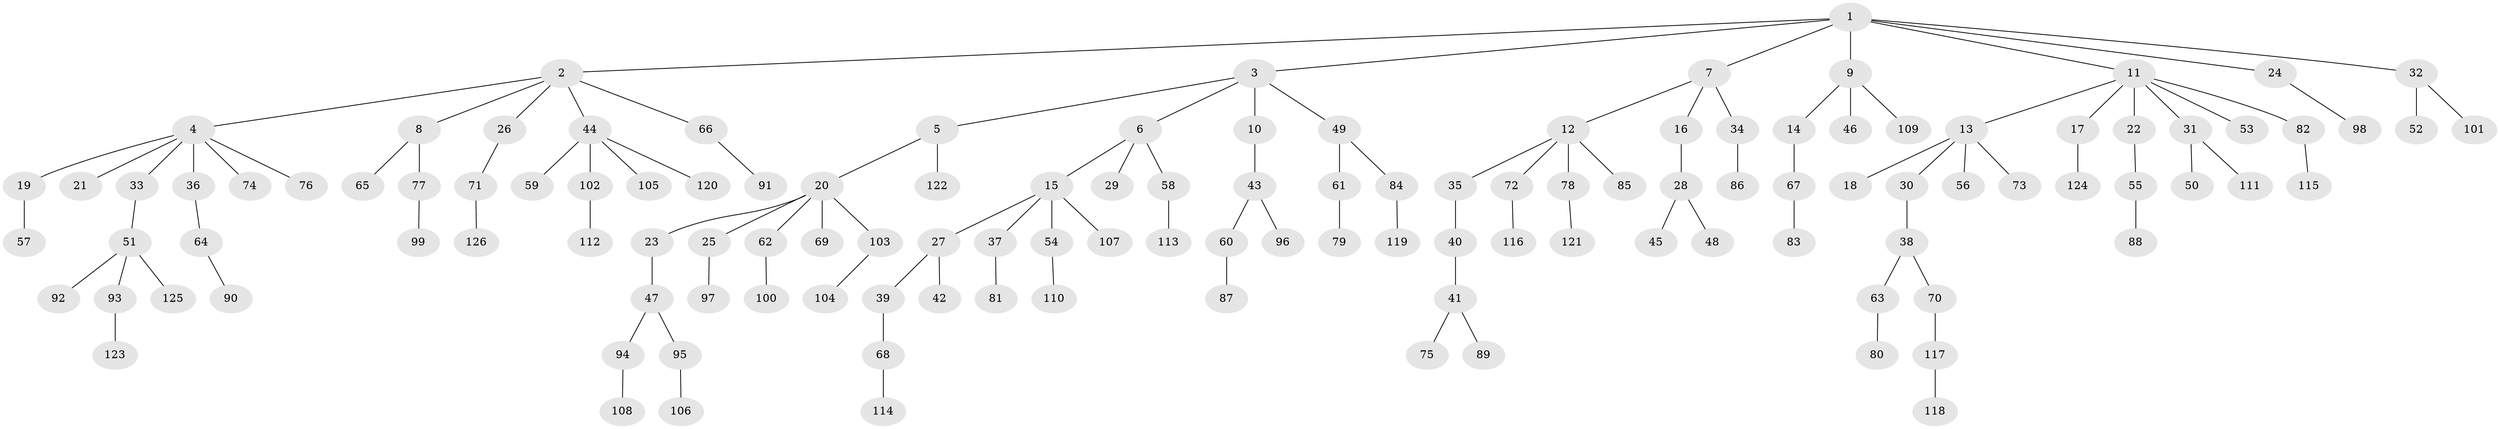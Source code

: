 // coarse degree distribution, {7: 0.013157894736842105, 5: 0.02631578947368421, 4: 0.06578947368421052, 2: 0.23684210526315788, 6: 0.039473684210526314, 3: 0.07894736842105263, 1: 0.5394736842105263}
// Generated by graph-tools (version 1.1) at 2025/37/03/04/25 23:37:22]
// undirected, 126 vertices, 125 edges
graph export_dot {
  node [color=gray90,style=filled];
  1;
  2;
  3;
  4;
  5;
  6;
  7;
  8;
  9;
  10;
  11;
  12;
  13;
  14;
  15;
  16;
  17;
  18;
  19;
  20;
  21;
  22;
  23;
  24;
  25;
  26;
  27;
  28;
  29;
  30;
  31;
  32;
  33;
  34;
  35;
  36;
  37;
  38;
  39;
  40;
  41;
  42;
  43;
  44;
  45;
  46;
  47;
  48;
  49;
  50;
  51;
  52;
  53;
  54;
  55;
  56;
  57;
  58;
  59;
  60;
  61;
  62;
  63;
  64;
  65;
  66;
  67;
  68;
  69;
  70;
  71;
  72;
  73;
  74;
  75;
  76;
  77;
  78;
  79;
  80;
  81;
  82;
  83;
  84;
  85;
  86;
  87;
  88;
  89;
  90;
  91;
  92;
  93;
  94;
  95;
  96;
  97;
  98;
  99;
  100;
  101;
  102;
  103;
  104;
  105;
  106;
  107;
  108;
  109;
  110;
  111;
  112;
  113;
  114;
  115;
  116;
  117;
  118;
  119;
  120;
  121;
  122;
  123;
  124;
  125;
  126;
  1 -- 2;
  1 -- 3;
  1 -- 7;
  1 -- 9;
  1 -- 11;
  1 -- 24;
  1 -- 32;
  2 -- 4;
  2 -- 8;
  2 -- 26;
  2 -- 44;
  2 -- 66;
  3 -- 5;
  3 -- 6;
  3 -- 10;
  3 -- 49;
  4 -- 19;
  4 -- 21;
  4 -- 33;
  4 -- 36;
  4 -- 74;
  4 -- 76;
  5 -- 20;
  5 -- 122;
  6 -- 15;
  6 -- 29;
  6 -- 58;
  7 -- 12;
  7 -- 16;
  7 -- 34;
  8 -- 65;
  8 -- 77;
  9 -- 14;
  9 -- 46;
  9 -- 109;
  10 -- 43;
  11 -- 13;
  11 -- 17;
  11 -- 22;
  11 -- 31;
  11 -- 53;
  11 -- 82;
  12 -- 35;
  12 -- 72;
  12 -- 78;
  12 -- 85;
  13 -- 18;
  13 -- 30;
  13 -- 56;
  13 -- 73;
  14 -- 67;
  15 -- 27;
  15 -- 37;
  15 -- 54;
  15 -- 107;
  16 -- 28;
  17 -- 124;
  19 -- 57;
  20 -- 23;
  20 -- 25;
  20 -- 62;
  20 -- 69;
  20 -- 103;
  22 -- 55;
  23 -- 47;
  24 -- 98;
  25 -- 97;
  26 -- 71;
  27 -- 39;
  27 -- 42;
  28 -- 45;
  28 -- 48;
  30 -- 38;
  31 -- 50;
  31 -- 111;
  32 -- 52;
  32 -- 101;
  33 -- 51;
  34 -- 86;
  35 -- 40;
  36 -- 64;
  37 -- 81;
  38 -- 63;
  38 -- 70;
  39 -- 68;
  40 -- 41;
  41 -- 75;
  41 -- 89;
  43 -- 60;
  43 -- 96;
  44 -- 59;
  44 -- 102;
  44 -- 105;
  44 -- 120;
  47 -- 94;
  47 -- 95;
  49 -- 61;
  49 -- 84;
  51 -- 92;
  51 -- 93;
  51 -- 125;
  54 -- 110;
  55 -- 88;
  58 -- 113;
  60 -- 87;
  61 -- 79;
  62 -- 100;
  63 -- 80;
  64 -- 90;
  66 -- 91;
  67 -- 83;
  68 -- 114;
  70 -- 117;
  71 -- 126;
  72 -- 116;
  77 -- 99;
  78 -- 121;
  82 -- 115;
  84 -- 119;
  93 -- 123;
  94 -- 108;
  95 -- 106;
  102 -- 112;
  103 -- 104;
  117 -- 118;
}
